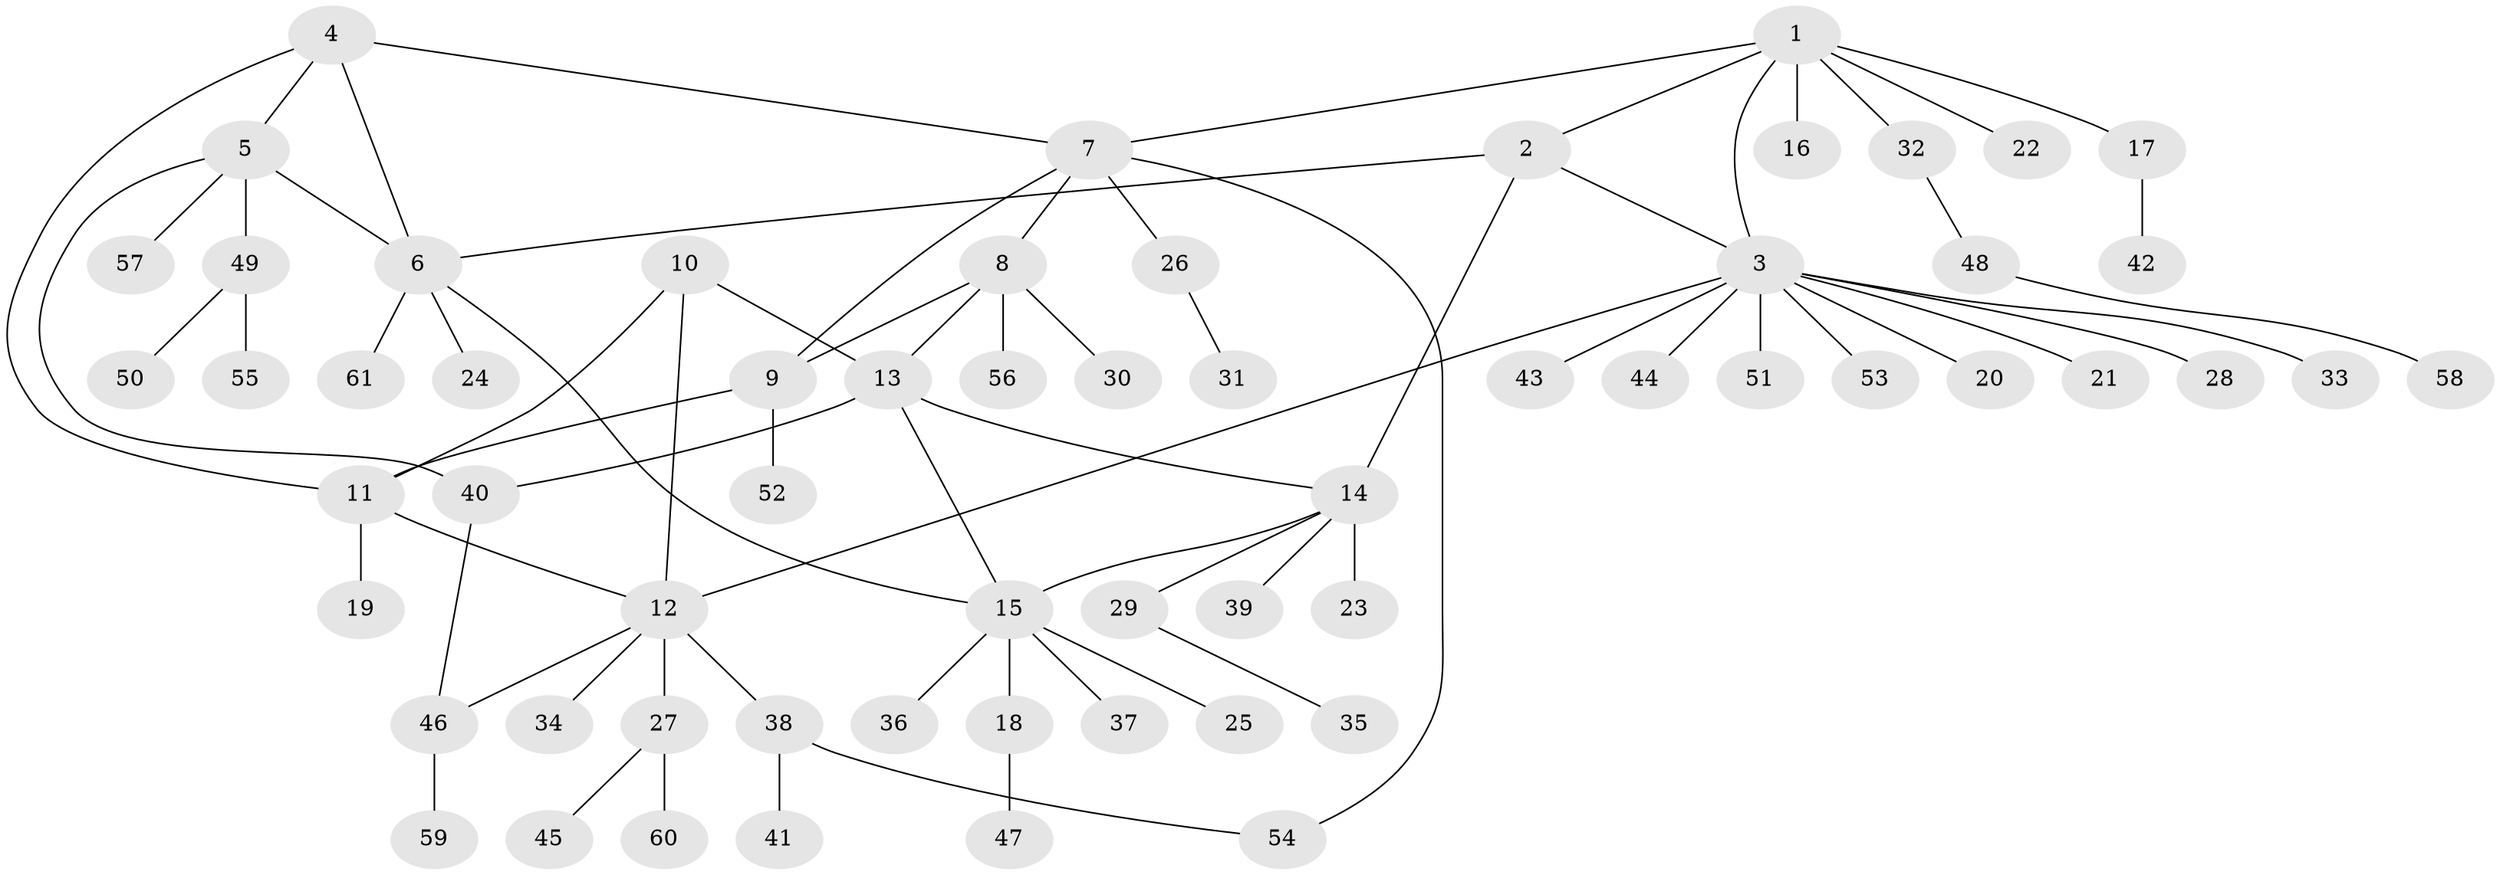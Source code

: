 // coarse degree distribution, {7: 0.045454545454545456, 4: 0.022727272727272728, 10: 0.022727272727272728, 6: 0.11363636363636363, 5: 0.022727272727272728, 3: 0.022727272727272728, 8: 0.022727272727272728, 1: 0.6363636363636364, 2: 0.09090909090909091}
// Generated by graph-tools (version 1.1) at 2025/42/03/06/25 10:42:15]
// undirected, 61 vertices, 74 edges
graph export_dot {
graph [start="1"]
  node [color=gray90,style=filled];
  1;
  2;
  3;
  4;
  5;
  6;
  7;
  8;
  9;
  10;
  11;
  12;
  13;
  14;
  15;
  16;
  17;
  18;
  19;
  20;
  21;
  22;
  23;
  24;
  25;
  26;
  27;
  28;
  29;
  30;
  31;
  32;
  33;
  34;
  35;
  36;
  37;
  38;
  39;
  40;
  41;
  42;
  43;
  44;
  45;
  46;
  47;
  48;
  49;
  50;
  51;
  52;
  53;
  54;
  55;
  56;
  57;
  58;
  59;
  60;
  61;
  1 -- 2;
  1 -- 3;
  1 -- 7;
  1 -- 16;
  1 -- 17;
  1 -- 22;
  1 -- 32;
  2 -- 3;
  2 -- 6;
  2 -- 14;
  3 -- 12;
  3 -- 20;
  3 -- 21;
  3 -- 28;
  3 -- 33;
  3 -- 43;
  3 -- 44;
  3 -- 51;
  3 -- 53;
  4 -- 5;
  4 -- 6;
  4 -- 7;
  4 -- 11;
  5 -- 6;
  5 -- 40;
  5 -- 49;
  5 -- 57;
  6 -- 15;
  6 -- 24;
  6 -- 61;
  7 -- 8;
  7 -- 9;
  7 -- 26;
  7 -- 54;
  8 -- 9;
  8 -- 13;
  8 -- 30;
  8 -- 56;
  9 -- 11;
  9 -- 52;
  10 -- 11;
  10 -- 12;
  10 -- 13;
  11 -- 12;
  11 -- 19;
  12 -- 27;
  12 -- 34;
  12 -- 38;
  12 -- 46;
  13 -- 14;
  13 -- 15;
  13 -- 40;
  14 -- 15;
  14 -- 23;
  14 -- 29;
  14 -- 39;
  15 -- 18;
  15 -- 25;
  15 -- 36;
  15 -- 37;
  17 -- 42;
  18 -- 47;
  26 -- 31;
  27 -- 45;
  27 -- 60;
  29 -- 35;
  32 -- 48;
  38 -- 41;
  38 -- 54;
  40 -- 46;
  46 -- 59;
  48 -- 58;
  49 -- 50;
  49 -- 55;
}

